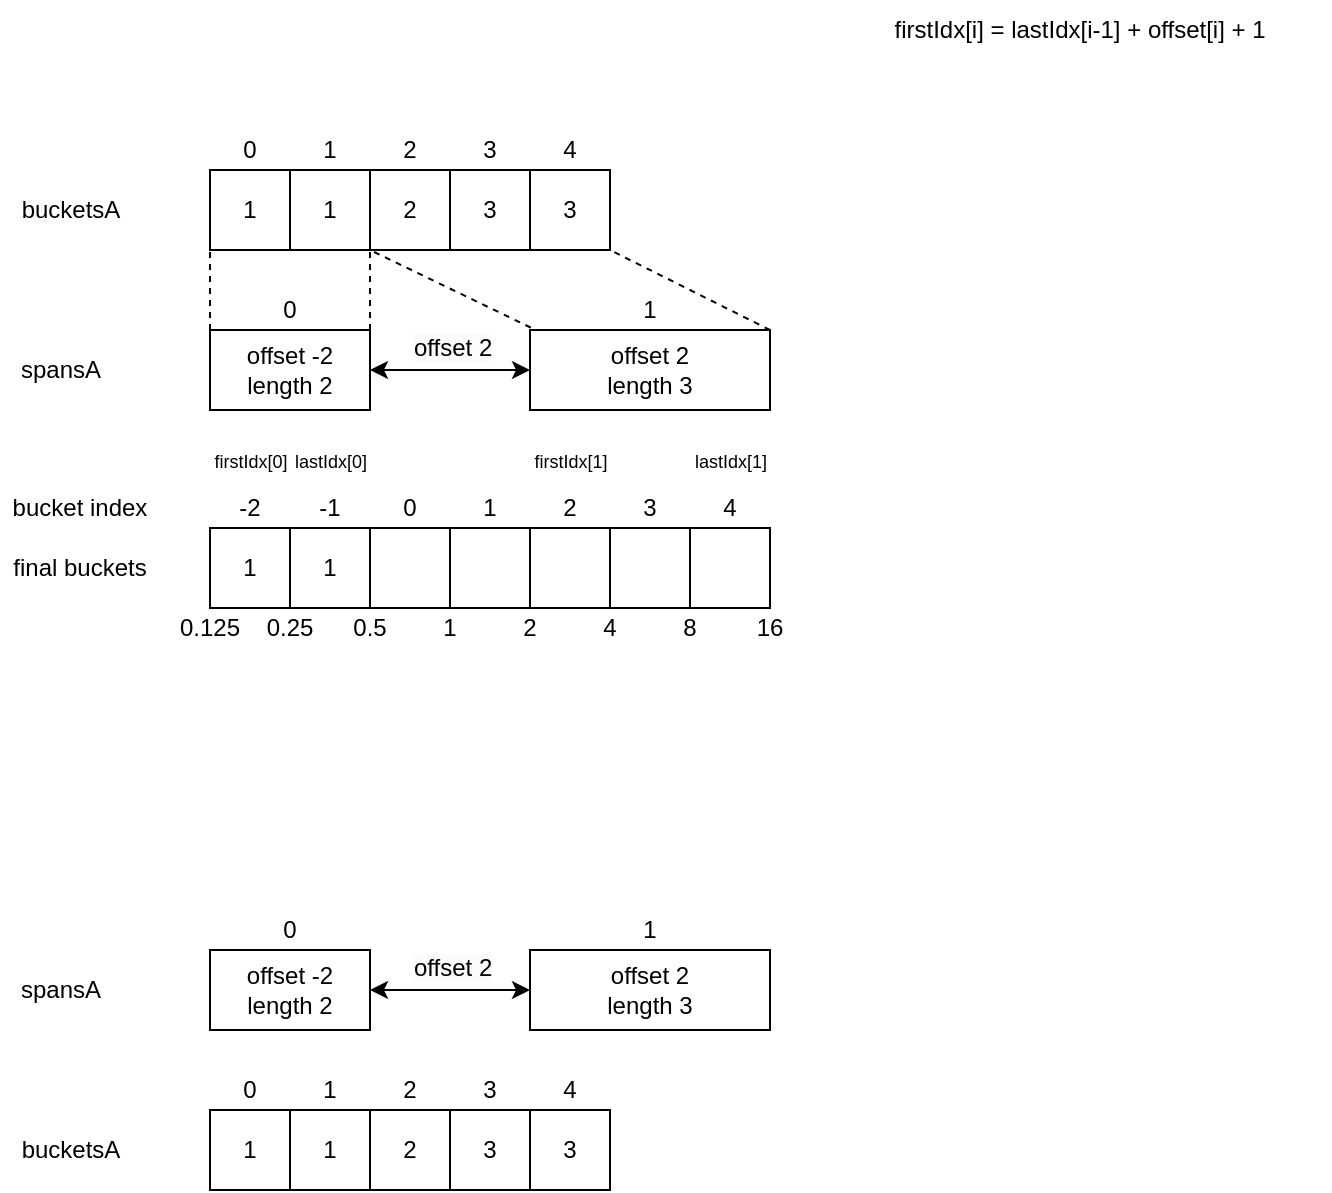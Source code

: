<mxfile version="21.6.8" type="github">
  <diagram name="Page-1" id="IeB3n_JvHh7H0618miAj">
    <mxGraphModel dx="995" dy="560" grid="1" gridSize="10" guides="1" tooltips="1" connect="1" arrows="1" fold="1" page="1" pageScale="1" pageWidth="850" pageHeight="1100" math="0" shadow="0">
      <root>
        <mxCell id="0" />
        <mxCell id="1" parent="0" />
        <mxCell id="g7GBnndQMGoT47EMK83g-1" value="1" style="rounded=0;whiteSpace=wrap;html=1;" vertex="1" parent="1">
          <mxGeometry x="135" y="314" width="40" height="40" as="geometry" />
        </mxCell>
        <mxCell id="g7GBnndQMGoT47EMK83g-2" value="final buckets" style="text;html=1;strokeColor=none;fillColor=none;align=center;verticalAlign=middle;whiteSpace=wrap;rounded=0;" vertex="1" parent="1">
          <mxGeometry x="35" y="319" width="70" height="30" as="geometry" />
        </mxCell>
        <mxCell id="g7GBnndQMGoT47EMK83g-3" value="0.125" style="text;html=1;strokeColor=none;fillColor=none;align=center;verticalAlign=middle;whiteSpace=wrap;rounded=0;" vertex="1" parent="1">
          <mxGeometry x="105" y="349" width="60" height="30" as="geometry" />
        </mxCell>
        <mxCell id="g7GBnndQMGoT47EMK83g-4" value="0.25" style="text;html=1;strokeColor=none;fillColor=none;align=center;verticalAlign=middle;whiteSpace=wrap;rounded=0;" vertex="1" parent="1">
          <mxGeometry x="145" y="349" width="60" height="30" as="geometry" />
        </mxCell>
        <mxCell id="g7GBnndQMGoT47EMK83g-5" value="1" style="rounded=0;whiteSpace=wrap;html=1;" vertex="1" parent="1">
          <mxGeometry x="175" y="314" width="40" height="40" as="geometry" />
        </mxCell>
        <mxCell id="g7GBnndQMGoT47EMK83g-6" value="0.5" style="text;html=1;strokeColor=none;fillColor=none;align=center;verticalAlign=middle;whiteSpace=wrap;rounded=0;" vertex="1" parent="1">
          <mxGeometry x="185" y="349" width="60" height="30" as="geometry" />
        </mxCell>
        <mxCell id="g7GBnndQMGoT47EMK83g-7" value="" style="rounded=0;whiteSpace=wrap;html=1;" vertex="1" parent="1">
          <mxGeometry x="215" y="314" width="40" height="40" as="geometry" />
        </mxCell>
        <mxCell id="g7GBnndQMGoT47EMK83g-8" value="1" style="text;html=1;strokeColor=none;fillColor=none;align=center;verticalAlign=middle;whiteSpace=wrap;rounded=0;" vertex="1" parent="1">
          <mxGeometry x="225" y="349" width="60" height="30" as="geometry" />
        </mxCell>
        <mxCell id="g7GBnndQMGoT47EMK83g-9" value="" style="rounded=0;whiteSpace=wrap;html=1;" vertex="1" parent="1">
          <mxGeometry x="255" y="314" width="40" height="40" as="geometry" />
        </mxCell>
        <mxCell id="g7GBnndQMGoT47EMK83g-10" value="2" style="text;html=1;strokeColor=none;fillColor=none;align=center;verticalAlign=middle;whiteSpace=wrap;rounded=0;" vertex="1" parent="1">
          <mxGeometry x="265" y="349" width="60" height="30" as="geometry" />
        </mxCell>
        <mxCell id="g7GBnndQMGoT47EMK83g-11" value="bucket index" style="text;html=1;strokeColor=none;fillColor=none;align=center;verticalAlign=middle;whiteSpace=wrap;rounded=0;" vertex="1" parent="1">
          <mxGeometry x="35" y="289" width="70" height="30" as="geometry" />
        </mxCell>
        <mxCell id="g7GBnndQMGoT47EMK83g-12" value="-2" style="text;html=1;strokeColor=none;fillColor=none;align=center;verticalAlign=middle;whiteSpace=wrap;rounded=0;" vertex="1" parent="1">
          <mxGeometry x="125" y="289" width="60" height="30" as="geometry" />
        </mxCell>
        <mxCell id="g7GBnndQMGoT47EMK83g-13" value="-1" style="text;html=1;strokeColor=none;fillColor=none;align=center;verticalAlign=middle;whiteSpace=wrap;rounded=0;" vertex="1" parent="1">
          <mxGeometry x="165" y="289" width="60" height="30" as="geometry" />
        </mxCell>
        <mxCell id="g7GBnndQMGoT47EMK83g-14" value="0" style="text;html=1;strokeColor=none;fillColor=none;align=center;verticalAlign=middle;whiteSpace=wrap;rounded=0;" vertex="1" parent="1">
          <mxGeometry x="205" y="289" width="60" height="30" as="geometry" />
        </mxCell>
        <mxCell id="g7GBnndQMGoT47EMK83g-15" value="1" style="text;html=1;strokeColor=none;fillColor=none;align=center;verticalAlign=middle;whiteSpace=wrap;rounded=0;" vertex="1" parent="1">
          <mxGeometry x="245" y="289" width="60" height="30" as="geometry" />
        </mxCell>
        <mxCell id="g7GBnndQMGoT47EMK83g-16" value="" style="rounded=0;whiteSpace=wrap;html=1;" vertex="1" parent="1">
          <mxGeometry x="295" y="314" width="40" height="40" as="geometry" />
        </mxCell>
        <mxCell id="g7GBnndQMGoT47EMK83g-17" value="4" style="text;html=1;strokeColor=none;fillColor=none;align=center;verticalAlign=middle;whiteSpace=wrap;rounded=0;" vertex="1" parent="1">
          <mxGeometry x="305" y="349" width="60" height="30" as="geometry" />
        </mxCell>
        <mxCell id="g7GBnndQMGoT47EMK83g-18" value="2" style="text;html=1;strokeColor=none;fillColor=none;align=center;verticalAlign=middle;whiteSpace=wrap;rounded=0;" vertex="1" parent="1">
          <mxGeometry x="285" y="289" width="60" height="30" as="geometry" />
        </mxCell>
        <mxCell id="g7GBnndQMGoT47EMK83g-19" value="offset -2 length 2" style="rounded=0;whiteSpace=wrap;html=1;" vertex="1" parent="1">
          <mxGeometry x="135" y="215" width="80" height="40" as="geometry" />
        </mxCell>
        <mxCell id="g7GBnndQMGoT47EMK83g-20" value="spansA" style="text;html=1;align=center;verticalAlign=middle;resizable=0;points=[];autosize=1;strokeColor=none;fillColor=none;" vertex="1" parent="1">
          <mxGeometry x="30" y="220" width="60" height="30" as="geometry" />
        </mxCell>
        <mxCell id="g7GBnndQMGoT47EMK83g-21" value="1" style="rounded=0;whiteSpace=wrap;html=1;" vertex="1" parent="1">
          <mxGeometry x="135" y="135" width="40" height="40" as="geometry" />
        </mxCell>
        <mxCell id="g7GBnndQMGoT47EMK83g-22" value="1" style="rounded=0;whiteSpace=wrap;html=1;" vertex="1" parent="1">
          <mxGeometry x="175" y="135" width="40" height="40" as="geometry" />
        </mxCell>
        <mxCell id="g7GBnndQMGoT47EMK83g-23" value="bucketsA" style="text;html=1;align=center;verticalAlign=middle;resizable=0;points=[];autosize=1;strokeColor=none;fillColor=none;" vertex="1" parent="1">
          <mxGeometry x="30" y="140" width="70" height="30" as="geometry" />
        </mxCell>
        <mxCell id="g7GBnndQMGoT47EMK83g-24" value="" style="rounded=0;whiteSpace=wrap;html=1;" vertex="1" parent="1">
          <mxGeometry x="335" y="314" width="40" height="40" as="geometry" />
        </mxCell>
        <mxCell id="g7GBnndQMGoT47EMK83g-25" value="8" style="text;html=1;strokeColor=none;fillColor=none;align=center;verticalAlign=middle;whiteSpace=wrap;rounded=0;" vertex="1" parent="1">
          <mxGeometry x="345" y="349" width="60" height="30" as="geometry" />
        </mxCell>
        <mxCell id="g7GBnndQMGoT47EMK83g-26" value="3" style="text;html=1;strokeColor=none;fillColor=none;align=center;verticalAlign=middle;whiteSpace=wrap;rounded=0;" vertex="1" parent="1">
          <mxGeometry x="325" y="289" width="60" height="30" as="geometry" />
        </mxCell>
        <mxCell id="g7GBnndQMGoT47EMK83g-27" value="offset 2&lt;br&gt;length 3" style="rounded=0;whiteSpace=wrap;html=1;" vertex="1" parent="1">
          <mxGeometry x="295" y="215" width="120" height="40" as="geometry" />
        </mxCell>
        <mxCell id="g7GBnndQMGoT47EMK83g-28" value="2" style="rounded=0;whiteSpace=wrap;html=1;" vertex="1" parent="1">
          <mxGeometry x="215" y="135" width="40" height="40" as="geometry" />
        </mxCell>
        <mxCell id="g7GBnndQMGoT47EMK83g-29" value="3" style="rounded=0;whiteSpace=wrap;html=1;" vertex="1" parent="1">
          <mxGeometry x="255" y="135" width="40" height="40" as="geometry" />
        </mxCell>
        <mxCell id="g7GBnndQMGoT47EMK83g-30" value="" style="endArrow=classic;startArrow=classic;html=1;rounded=0;entryX=0;entryY=0.5;entryDx=0;entryDy=0;exitX=1;exitY=0.5;exitDx=0;exitDy=0;" edge="1" parent="1" source="g7GBnndQMGoT47EMK83g-19" target="g7GBnndQMGoT47EMK83g-27">
          <mxGeometry width="50" height="50" relative="1" as="geometry">
            <mxPoint x="215" y="245" as="sourcePoint" />
            <mxPoint x="265" y="195" as="targetPoint" />
          </mxGeometry>
        </mxCell>
        <mxCell id="g7GBnndQMGoT47EMK83g-31" value="&lt;span style=&quot;color: rgb(0, 0, 0); font-family: Helvetica; font-size: 12px; font-style: normal; font-variant-ligatures: normal; font-variant-caps: normal; font-weight: 400; letter-spacing: normal; orphans: 2; text-align: center; text-indent: 0px; text-transform: none; widows: 2; word-spacing: 0px; -webkit-text-stroke-width: 0px; background-color: rgb(251, 251, 251); text-decoration-thickness: initial; text-decoration-style: initial; text-decoration-color: initial; float: none; display: inline !important;&quot;&gt;offset 2&lt;/span&gt;" style="text;whiteSpace=wrap;html=1;" vertex="1" parent="1">
          <mxGeometry x="235" y="210" width="60" height="40" as="geometry" />
        </mxCell>
        <mxCell id="g7GBnndQMGoT47EMK83g-32" value="" style="rounded=0;whiteSpace=wrap;html=1;" vertex="1" parent="1">
          <mxGeometry x="375" y="314" width="40" height="40" as="geometry" />
        </mxCell>
        <mxCell id="g7GBnndQMGoT47EMK83g-33" value="4" style="text;html=1;strokeColor=none;fillColor=none;align=center;verticalAlign=middle;whiteSpace=wrap;rounded=0;" vertex="1" parent="1">
          <mxGeometry x="365" y="289" width="60" height="30" as="geometry" />
        </mxCell>
        <mxCell id="g7GBnndQMGoT47EMK83g-34" value="16" style="text;html=1;strokeColor=none;fillColor=none;align=center;verticalAlign=middle;whiteSpace=wrap;rounded=0;" vertex="1" parent="1">
          <mxGeometry x="385" y="349" width="60" height="30" as="geometry" />
        </mxCell>
        <mxCell id="g7GBnndQMGoT47EMK83g-35" value="0" style="text;html=1;strokeColor=none;fillColor=none;align=center;verticalAlign=middle;whiteSpace=wrap;rounded=0;" vertex="1" parent="1">
          <mxGeometry x="145" y="190" width="60" height="30" as="geometry" />
        </mxCell>
        <mxCell id="g7GBnndQMGoT47EMK83g-36" value="1" style="text;html=1;strokeColor=none;fillColor=none;align=center;verticalAlign=middle;whiteSpace=wrap;rounded=0;" vertex="1" parent="1">
          <mxGeometry x="325" y="190" width="60" height="30" as="geometry" />
        </mxCell>
        <mxCell id="g7GBnndQMGoT47EMK83g-37" value="3" style="rounded=0;whiteSpace=wrap;html=1;" vertex="1" parent="1">
          <mxGeometry x="295" y="135" width="40" height="40" as="geometry" />
        </mxCell>
        <mxCell id="g7GBnndQMGoT47EMK83g-38" value="0" style="text;html=1;strokeColor=none;fillColor=none;align=center;verticalAlign=middle;whiteSpace=wrap;rounded=0;" vertex="1" parent="1">
          <mxGeometry x="125" y="110" width="60" height="30" as="geometry" />
        </mxCell>
        <mxCell id="g7GBnndQMGoT47EMK83g-39" value="1" style="text;html=1;strokeColor=none;fillColor=none;align=center;verticalAlign=middle;whiteSpace=wrap;rounded=0;" vertex="1" parent="1">
          <mxGeometry x="165" y="110" width="60" height="30" as="geometry" />
        </mxCell>
        <mxCell id="g7GBnndQMGoT47EMK83g-40" value="2" style="text;html=1;strokeColor=none;fillColor=none;align=center;verticalAlign=middle;whiteSpace=wrap;rounded=0;" vertex="1" parent="1">
          <mxGeometry x="205" y="110" width="60" height="30" as="geometry" />
        </mxCell>
        <mxCell id="g7GBnndQMGoT47EMK83g-41" value="3" style="text;html=1;strokeColor=none;fillColor=none;align=center;verticalAlign=middle;whiteSpace=wrap;rounded=0;" vertex="1" parent="1">
          <mxGeometry x="245" y="110" width="60" height="30" as="geometry" />
        </mxCell>
        <mxCell id="g7GBnndQMGoT47EMK83g-42" value="4" style="text;html=1;strokeColor=none;fillColor=none;align=center;verticalAlign=middle;whiteSpace=wrap;rounded=0;" vertex="1" parent="1">
          <mxGeometry x="285" y="110" width="60" height="30" as="geometry" />
        </mxCell>
        <mxCell id="g7GBnndQMGoT47EMK83g-43" value="" style="endArrow=none;dashed=1;html=1;rounded=0;entryX=0;entryY=1;entryDx=0;entryDy=0;exitX=0;exitY=0;exitDx=0;exitDy=0;" edge="1" parent="1" source="g7GBnndQMGoT47EMK83g-19" target="g7GBnndQMGoT47EMK83g-21">
          <mxGeometry width="50" height="50" relative="1" as="geometry">
            <mxPoint x="365" y="305" as="sourcePoint" />
            <mxPoint x="415" y="255" as="targetPoint" />
          </mxGeometry>
        </mxCell>
        <mxCell id="g7GBnndQMGoT47EMK83g-44" value="" style="endArrow=none;dashed=1;html=1;rounded=0;entryX=1;entryY=1;entryDx=0;entryDy=0;exitX=1;exitY=0;exitDx=0;exitDy=0;" edge="1" parent="1" source="g7GBnndQMGoT47EMK83g-19" target="g7GBnndQMGoT47EMK83g-22">
          <mxGeometry width="50" height="50" relative="1" as="geometry">
            <mxPoint x="145" y="225" as="sourcePoint" />
            <mxPoint x="145" y="185" as="targetPoint" />
            <Array as="points" />
          </mxGeometry>
        </mxCell>
        <mxCell id="g7GBnndQMGoT47EMK83g-45" value="" style="endArrow=none;dashed=1;html=1;rounded=0;entryX=0;entryY=1;entryDx=0;entryDy=0;exitX=1.007;exitY=0.095;exitDx=0;exitDy=0;exitPerimeter=0;" edge="1" parent="1" source="g7GBnndQMGoT47EMK83g-31" target="g7GBnndQMGoT47EMK83g-28">
          <mxGeometry width="50" height="50" relative="1" as="geometry">
            <mxPoint x="225" y="225" as="sourcePoint" />
            <mxPoint x="225" y="185" as="targetPoint" />
            <Array as="points" />
          </mxGeometry>
        </mxCell>
        <mxCell id="g7GBnndQMGoT47EMK83g-46" value="" style="endArrow=none;dashed=1;html=1;rounded=0;entryX=1;entryY=1;entryDx=0;entryDy=0;exitX=1;exitY=0;exitDx=0;exitDy=0;" edge="1" parent="1" source="g7GBnndQMGoT47EMK83g-27" target="g7GBnndQMGoT47EMK83g-37">
          <mxGeometry width="50" height="50" relative="1" as="geometry">
            <mxPoint x="305" y="224" as="sourcePoint" />
            <mxPoint x="225" y="185" as="targetPoint" />
            <Array as="points" />
          </mxGeometry>
        </mxCell>
        <mxCell id="g7GBnndQMGoT47EMK83g-47" value="firstIdx[i] = lastIdx[i-1] + offset[i] + 1" style="text;html=1;strokeColor=none;fillColor=none;align=center;verticalAlign=middle;whiteSpace=wrap;rounded=0;" vertex="1" parent="1">
          <mxGeometry x="445" y="50" width="250" height="30" as="geometry" />
        </mxCell>
        <mxCell id="g7GBnndQMGoT47EMK83g-48" value="&lt;font style=&quot;font-size: 9px;&quot;&gt;firstIdx[0]&lt;/font&gt;" style="text;html=1;align=center;verticalAlign=middle;resizable=0;points=[];autosize=1;strokeColor=none;fillColor=none;" vertex="1" parent="1">
          <mxGeometry x="125" y="265" width="60" height="30" as="geometry" />
        </mxCell>
        <mxCell id="g7GBnndQMGoT47EMK83g-49" value="&lt;font style=&quot;font-size: 9px;&quot;&gt;lastIdx[0]&lt;/font&gt;" style="text;html=1;align=center;verticalAlign=middle;resizable=0;points=[];autosize=1;strokeColor=none;fillColor=none;" vertex="1" parent="1">
          <mxGeometry x="165" y="265" width="60" height="30" as="geometry" />
        </mxCell>
        <mxCell id="g7GBnndQMGoT47EMK83g-50" value="&lt;font style=&quot;font-size: 9px;&quot;&gt;firstIdx[1]&lt;/font&gt;" style="text;html=1;align=center;verticalAlign=middle;resizable=0;points=[];autosize=1;strokeColor=none;fillColor=none;" vertex="1" parent="1">
          <mxGeometry x="285" y="265" width="60" height="30" as="geometry" />
        </mxCell>
        <mxCell id="g7GBnndQMGoT47EMK83g-51" value="&lt;font style=&quot;font-size: 9px;&quot;&gt;lastIdx[1]&lt;/font&gt;" style="text;html=1;align=center;verticalAlign=middle;resizable=0;points=[];autosize=1;strokeColor=none;fillColor=none;" vertex="1" parent="1">
          <mxGeometry x="365" y="265" width="60" height="30" as="geometry" />
        </mxCell>
        <mxCell id="g7GBnndQMGoT47EMK83g-52" value="offset -2 length 2" style="rounded=0;whiteSpace=wrap;html=1;" vertex="1" parent="1">
          <mxGeometry x="135" y="525" width="80" height="40" as="geometry" />
        </mxCell>
        <mxCell id="g7GBnndQMGoT47EMK83g-53" value="spansA" style="text;html=1;align=center;verticalAlign=middle;resizable=0;points=[];autosize=1;strokeColor=none;fillColor=none;" vertex="1" parent="1">
          <mxGeometry x="30" y="530" width="60" height="30" as="geometry" />
        </mxCell>
        <mxCell id="g7GBnndQMGoT47EMK83g-54" value="1" style="rounded=0;whiteSpace=wrap;html=1;" vertex="1" parent="1">
          <mxGeometry x="135" y="605" width="40" height="40" as="geometry" />
        </mxCell>
        <mxCell id="g7GBnndQMGoT47EMK83g-55" value="1" style="rounded=0;whiteSpace=wrap;html=1;" vertex="1" parent="1">
          <mxGeometry x="175" y="605" width="40" height="40" as="geometry" />
        </mxCell>
        <mxCell id="g7GBnndQMGoT47EMK83g-56" value="bucketsA" style="text;html=1;align=center;verticalAlign=middle;resizable=0;points=[];autosize=1;strokeColor=none;fillColor=none;" vertex="1" parent="1">
          <mxGeometry x="30" y="610" width="70" height="30" as="geometry" />
        </mxCell>
        <mxCell id="g7GBnndQMGoT47EMK83g-57" value="offset 2&lt;br&gt;length 3" style="rounded=0;whiteSpace=wrap;html=1;" vertex="1" parent="1">
          <mxGeometry x="295" y="525" width="120" height="40" as="geometry" />
        </mxCell>
        <mxCell id="g7GBnndQMGoT47EMK83g-58" value="2" style="rounded=0;whiteSpace=wrap;html=1;" vertex="1" parent="1">
          <mxGeometry x="215" y="605" width="40" height="40" as="geometry" />
        </mxCell>
        <mxCell id="g7GBnndQMGoT47EMK83g-59" value="3" style="rounded=0;whiteSpace=wrap;html=1;" vertex="1" parent="1">
          <mxGeometry x="255" y="605" width="40" height="40" as="geometry" />
        </mxCell>
        <mxCell id="g7GBnndQMGoT47EMK83g-60" value="" style="endArrow=classic;startArrow=classic;html=1;rounded=0;entryX=0;entryY=0.5;entryDx=0;entryDy=0;exitX=1;exitY=0.5;exitDx=0;exitDy=0;" edge="1" parent="1" source="g7GBnndQMGoT47EMK83g-52" target="g7GBnndQMGoT47EMK83g-57">
          <mxGeometry width="50" height="50" relative="1" as="geometry">
            <mxPoint x="215" y="555" as="sourcePoint" />
            <mxPoint x="265" y="505" as="targetPoint" />
          </mxGeometry>
        </mxCell>
        <mxCell id="g7GBnndQMGoT47EMK83g-61" value="&lt;span style=&quot;color: rgb(0, 0, 0); font-family: Helvetica; font-size: 12px; font-style: normal; font-variant-ligatures: normal; font-variant-caps: normal; font-weight: 400; letter-spacing: normal; orphans: 2; text-align: center; text-indent: 0px; text-transform: none; widows: 2; word-spacing: 0px; -webkit-text-stroke-width: 0px; background-color: rgb(251, 251, 251); text-decoration-thickness: initial; text-decoration-style: initial; text-decoration-color: initial; float: none; display: inline !important;&quot;&gt;offset 2&lt;/span&gt;" style="text;whiteSpace=wrap;html=1;" vertex="1" parent="1">
          <mxGeometry x="235" y="520" width="60" height="40" as="geometry" />
        </mxCell>
        <mxCell id="g7GBnndQMGoT47EMK83g-62" value="0" style="text;html=1;strokeColor=none;fillColor=none;align=center;verticalAlign=middle;whiteSpace=wrap;rounded=0;" vertex="1" parent="1">
          <mxGeometry x="145" y="500" width="60" height="30" as="geometry" />
        </mxCell>
        <mxCell id="g7GBnndQMGoT47EMK83g-63" value="1" style="text;html=1;strokeColor=none;fillColor=none;align=center;verticalAlign=middle;whiteSpace=wrap;rounded=0;" vertex="1" parent="1">
          <mxGeometry x="325" y="500" width="60" height="30" as="geometry" />
        </mxCell>
        <mxCell id="g7GBnndQMGoT47EMK83g-64" value="3" style="rounded=0;whiteSpace=wrap;html=1;" vertex="1" parent="1">
          <mxGeometry x="295" y="605" width="40" height="40" as="geometry" />
        </mxCell>
        <mxCell id="g7GBnndQMGoT47EMK83g-65" value="0" style="text;html=1;strokeColor=none;fillColor=none;align=center;verticalAlign=middle;whiteSpace=wrap;rounded=0;" vertex="1" parent="1">
          <mxGeometry x="125" y="580" width="60" height="30" as="geometry" />
        </mxCell>
        <mxCell id="g7GBnndQMGoT47EMK83g-66" value="1" style="text;html=1;strokeColor=none;fillColor=none;align=center;verticalAlign=middle;whiteSpace=wrap;rounded=0;" vertex="1" parent="1">
          <mxGeometry x="165" y="580" width="60" height="30" as="geometry" />
        </mxCell>
        <mxCell id="g7GBnndQMGoT47EMK83g-67" value="2" style="text;html=1;strokeColor=none;fillColor=none;align=center;verticalAlign=middle;whiteSpace=wrap;rounded=0;" vertex="1" parent="1">
          <mxGeometry x="205" y="580" width="60" height="30" as="geometry" />
        </mxCell>
        <mxCell id="g7GBnndQMGoT47EMK83g-68" value="3" style="text;html=1;strokeColor=none;fillColor=none;align=center;verticalAlign=middle;whiteSpace=wrap;rounded=0;" vertex="1" parent="1">
          <mxGeometry x="245" y="580" width="60" height="30" as="geometry" />
        </mxCell>
        <mxCell id="g7GBnndQMGoT47EMK83g-69" value="4" style="text;html=1;strokeColor=none;fillColor=none;align=center;verticalAlign=middle;whiteSpace=wrap;rounded=0;" vertex="1" parent="1">
          <mxGeometry x="285" y="580" width="60" height="30" as="geometry" />
        </mxCell>
      </root>
    </mxGraphModel>
  </diagram>
</mxfile>

